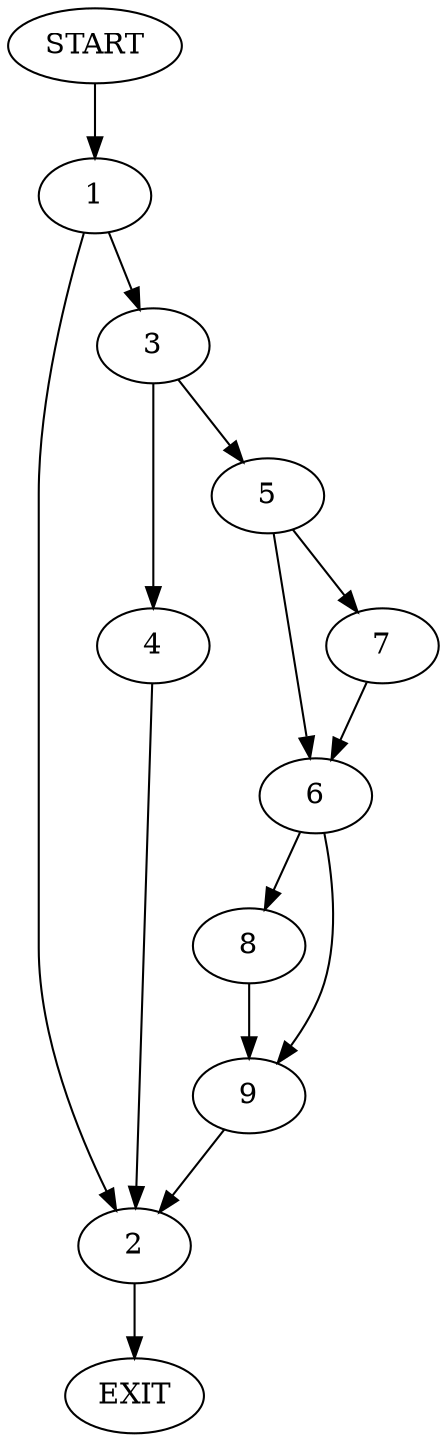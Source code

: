 digraph {
0 [label="START"]
10 [label="EXIT"]
0 -> 1
1 -> 2
1 -> 3
3 -> 4
3 -> 5
2 -> 10
5 -> 6
5 -> 7
4 -> 2
6 -> 8
6 -> 9
7 -> 6
9 -> 2
8 -> 9
}
